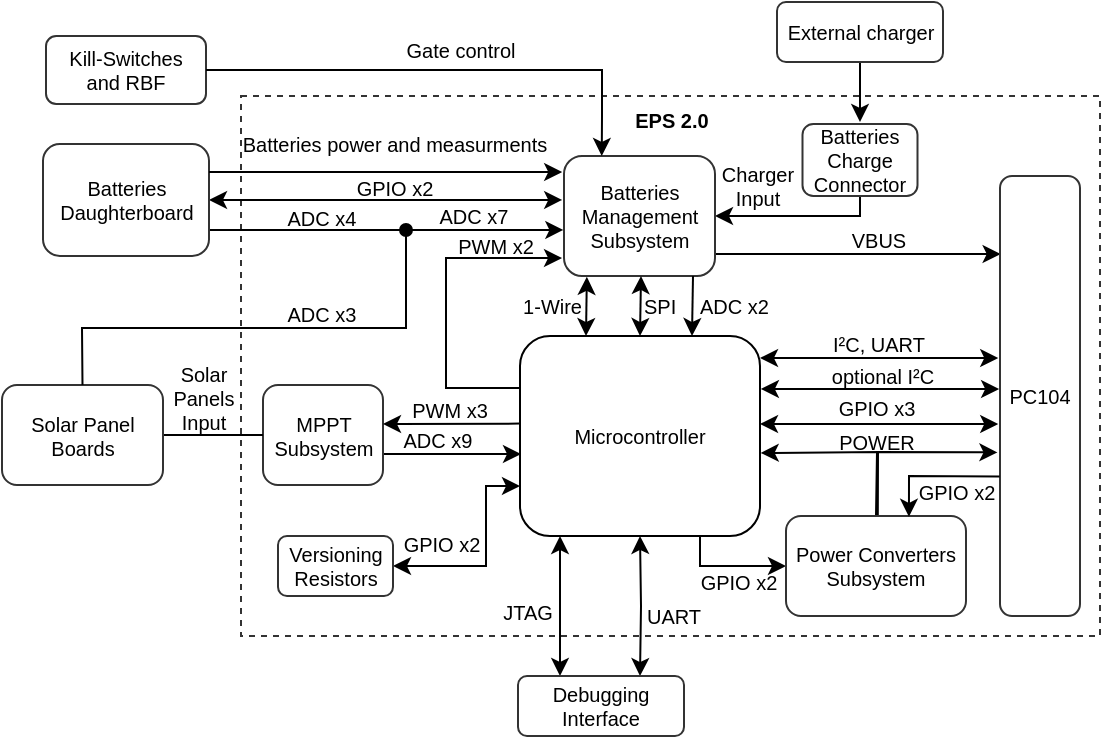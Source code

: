 <mxfile version="14.3.0" type="device"><diagram id="VgbWtvlUU714JyuE21Zw" name="Page-1"><mxGraphModel dx="1504" dy="377" grid="1" gridSize="10" guides="1" tooltips="1" connect="1" arrows="1" fold="1" page="1" pageScale="1" pageWidth="827" pageHeight="1169" math="0" shadow="0"><root><mxCell id="0"/><mxCell id="1" parent="0"/><mxCell id="7uVq3pc8eS2o6aUukl6U-1" value="EPS 2.0" style="rounded=0;whiteSpace=wrap;html=1;dashed=1;strokeColor=#333333;strokeWidth=1;fillColor=none;fontSize=10;verticalAlign=top;horizontal=1;fontStyle=1" parent="1" vertex="1"><mxGeometry x="-232.5" y="700" width="429.5" height="270" as="geometry"/></mxCell><mxCell id="7uVq3pc8eS2o6aUukl6U-2" value="" style="endArrow=classic;html=1;entryX=-0.032;entryY=0.61;entryDx=0;entryDy=0;entryPerimeter=0;rounded=0;exitX=0.5;exitY=0;exitDx=0;exitDy=0;" parent="1" source="7uVq3pc8eS2o6aUukl6U-11" edge="1"><mxGeometry width="50" height="50" relative="1" as="geometry"><mxPoint x="85" y="912" as="sourcePoint"/><mxPoint x="145.72" y="878.2" as="targetPoint"/><Array as="points"><mxPoint x="85.5" y="878"/></Array></mxGeometry></mxCell><mxCell id="7uVq3pc8eS2o6aUukl6U-3" value="" style="endArrow=classic;html=1;entryX=1.003;entryY=0.565;entryDx=0;entryDy=0;entryPerimeter=0;rounded=0;exitX=0.51;exitY=-0.004;exitDx=0;exitDy=0;exitPerimeter=0;" parent="1" source="7uVq3pc8eS2o6aUukl6U-11" edge="1"><mxGeometry width="50" height="50" relative="1" as="geometry"><mxPoint x="85.5" y="912" as="sourcePoint"/><mxPoint x="27.36" y="878.5" as="targetPoint"/><Array as="points"><mxPoint x="86" y="878"/></Array></mxGeometry></mxCell><mxCell id="7uVq3pc8eS2o6aUukl6U-4" style="edgeStyle=orthogonalEdgeStyle;rounded=0;orthogonalLoop=1;jettySize=auto;html=1;exitX=1;exitY=0.5;exitDx=0;exitDy=0;startArrow=classic;startFill=1;endArrow=classic;endFill=1;fontSize=10;entryX=-0.022;entryY=0.591;entryDx=0;entryDy=0;entryPerimeter=0;" parent="1" edge="1"><mxGeometry relative="1" as="geometry"><mxPoint x="146.12" y="864.02" as="targetPoint"/><mxPoint x="27" y="864" as="sourcePoint"/></mxGeometry></mxCell><mxCell id="7uVq3pc8eS2o6aUukl6U-5" style="edgeStyle=orthogonalEdgeStyle;rounded=0;orthogonalLoop=1;jettySize=auto;html=1;exitX=0.75;exitY=1;exitDx=0;exitDy=0;entryX=0;entryY=0.5;entryDx=0;entryDy=0;startArrow=none;startFill=0;endArrow=classic;endFill=1;fontSize=10;" parent="1" source="7uVq3pc8eS2o6aUukl6U-8" target="7uVq3pc8eS2o6aUukl6U-11" edge="1"><mxGeometry relative="1" as="geometry"><Array as="points"><mxPoint x="-3" y="935"/></Array></mxGeometry></mxCell><mxCell id="7uVq3pc8eS2o6aUukl6U-6" style="edgeStyle=orthogonalEdgeStyle;rounded=0;orthogonalLoop=1;jettySize=auto;html=1;exitX=0;exitY=0.75;exitDx=0;exitDy=0;entryX=1;entryY=0.5;entryDx=0;entryDy=0;startArrow=classic;startFill=1;endArrow=classic;endFill=1;strokeColor=#000000;fontColor=#000000;" parent="1" source="7uVq3pc8eS2o6aUukl6U-8" target="7uVq3pc8eS2o6aUukl6U-57" edge="1"><mxGeometry relative="1" as="geometry"><Array as="points"><mxPoint x="-110" y="895"/><mxPoint x="-110" y="935"/></Array></mxGeometry></mxCell><mxCell id="7uVq3pc8eS2o6aUukl6U-7" style="edgeStyle=orthogonalEdgeStyle;rounded=0;orthogonalLoop=1;jettySize=auto;html=1;exitX=0;exitY=0.25;exitDx=0;exitDy=0;entryX=-0.013;entryY=0.834;entryDx=0;entryDy=0;entryPerimeter=0;startArrow=none;startFill=0;endArrow=classic;endFill=1;strokeColor=#000000;fontSize=10;fontColor=#000000;" parent="1" edge="1"><mxGeometry relative="1" as="geometry"><mxPoint x="-93" y="846" as="sourcePoint"/><mxPoint x="-71.981" y="781.04" as="targetPoint"/><Array as="points"><mxPoint x="-130" y="846"/><mxPoint x="-130" y="781"/></Array></mxGeometry></mxCell><mxCell id="7uVq3pc8eS2o6aUukl6U-8" value="Microcontroller" style="rounded=1;whiteSpace=wrap;html=1;strokeWidth=1;fillColor=none;fontSize=10;glass=0;shadow=0;sketch=0;" parent="1" vertex="1"><mxGeometry x="-93" y="820" width="120" height="100" as="geometry"/></mxCell><mxCell id="7uVq3pc8eS2o6aUukl6U-9" style="edgeStyle=orthogonalEdgeStyle;rounded=0;orthogonalLoop=1;jettySize=auto;html=1;startArrow=none;startFill=0;endArrow=classic;endFill=1;fontSize=10;exitX=1;exitY=0.75;exitDx=0;exitDy=0;" parent="1" source="7uVq3pc8eS2o6aUukl6U-10" edge="1"><mxGeometry relative="1" as="geometry"><mxPoint x="-92.5" y="879" as="targetPoint"/><Array as="points"><mxPoint x="-92.5" y="879"/></Array><mxPoint x="-256.5" y="887" as="sourcePoint"/></mxGeometry></mxCell><mxCell id="7uVq3pc8eS2o6aUukl6U-10" value="MPPT Subsystem" style="rounded=1;whiteSpace=wrap;html=1;strokeColor=#333333;strokeWidth=1;fillColor=none;fontSize=10;" parent="1" vertex="1"><mxGeometry x="-221.5" y="844.5" width="60" height="50" as="geometry"/></mxCell><mxCell id="7uVq3pc8eS2o6aUukl6U-11" value="Power Converters Subsystem" style="rounded=1;whiteSpace=wrap;html=1;strokeColor=#333333;strokeWidth=1;fontSize=10;fillColor=none;" parent="1" vertex="1"><mxGeometry x="40" y="910" width="90" height="50" as="geometry"/></mxCell><mxCell id="7uVq3pc8eS2o6aUukl6U-12" style="edgeStyle=orthogonalEdgeStyle;rounded=0;orthogonalLoop=1;jettySize=auto;html=1;exitX=1;exitY=0.5;exitDx=0;exitDy=0;startArrow=none;startFill=0;endArrow=classic;endFill=1;fontColor=#FF0000;entryX=0.008;entryY=0.091;entryDx=0;entryDy=0;entryPerimeter=0;" parent="1" edge="1"><mxGeometry relative="1" as="geometry"><Array as="points"/><mxPoint x="4.5" y="779" as="sourcePoint"/><mxPoint x="147.32" y="779.02" as="targetPoint"/></mxGeometry></mxCell><mxCell id="7uVq3pc8eS2o6aUukl6U-13" style="edgeStyle=orthogonalEdgeStyle;rounded=0;orthogonalLoop=1;jettySize=auto;html=1;startArrow=classic;startFill=1;endArrow=none;endFill=0;strokeColor=#000000;fontColor=#000000;" parent="1" edge="1"><mxGeometry relative="1" as="geometry"><mxPoint x="77" y="683" as="targetPoint"/><mxPoint x="77" y="713" as="sourcePoint"/></mxGeometry></mxCell><mxCell id="7uVq3pc8eS2o6aUukl6U-14" style="edgeStyle=orthogonalEdgeStyle;rounded=0;orthogonalLoop=1;jettySize=auto;html=1;exitX=1;exitY=0.5;exitDx=0;exitDy=0;entryX=0.5;entryY=1;entryDx=0;entryDy=0;startArrow=classic;startFill=1;endArrow=none;endFill=0;strokeColor=#000000;fontColor=#000000;" parent="1" source="7uVq3pc8eS2o6aUukl6U-15" target="7uVq3pc8eS2o6aUukl6U-56" edge="1"><mxGeometry relative="1" as="geometry"><Array as="points"><mxPoint x="77" y="760"/></Array></mxGeometry></mxCell><mxCell id="7uVq3pc8eS2o6aUukl6U-15" value="Batteries Management&lt;br&gt;Subsystem" style="rounded=1;whiteSpace=wrap;html=1;strokeColor=#333333;strokeWidth=1;fillColor=none;fontSize=10;" parent="1" vertex="1"><mxGeometry x="-71" y="730" width="75.5" height="60" as="geometry"/></mxCell><mxCell id="7uVq3pc8eS2o6aUukl6U-16" style="edgeStyle=orthogonalEdgeStyle;rounded=0;orthogonalLoop=1;jettySize=auto;html=1;exitX=0.5;exitY=0;exitDx=0;exitDy=0;entryX=0.5;entryY=1;entryDx=0;entryDy=0;startArrow=classic;startFill=1;endArrow=classic;endFill=1;fontSize=10;" parent="1" target="7uVq3pc8eS2o6aUukl6U-8" edge="1"><mxGeometry relative="1" as="geometry"><mxPoint x="-33" y="990.0" as="sourcePoint"/></mxGeometry></mxCell><mxCell id="7uVq3pc8eS2o6aUukl6U-17" style="edgeStyle=orthogonalEdgeStyle;rounded=0;orthogonalLoop=1;jettySize=auto;html=1;exitX=1;exitY=0.5;exitDx=0;exitDy=0;entryX=0;entryY=0.5;entryDx=0;entryDy=0;endArrow=none;endFill=0;" parent="1" source="7uVq3pc8eS2o6aUukl6U-18" target="7uVq3pc8eS2o6aUukl6U-10" edge="1"><mxGeometry relative="1" as="geometry"/></mxCell><mxCell id="7uVq3pc8eS2o6aUukl6U-18" value="Solar Panel Boards" style="rounded=1;whiteSpace=wrap;html=1;strokeColor=#333333;strokeWidth=1;fillColor=none;fontSize=10;" parent="1" vertex="1"><mxGeometry x="-352" y="844.5" width="80.5" height="50" as="geometry"/></mxCell><mxCell id="7uVq3pc8eS2o6aUukl6U-19" value="PC104" style="rounded=1;whiteSpace=wrap;html=1;strokeColor=#333333;strokeWidth=1;fillColor=none;fontSize=10;" parent="1" vertex="1"><mxGeometry x="147" y="740" width="40" height="220" as="geometry"/></mxCell><mxCell id="7uVq3pc8eS2o6aUukl6U-20" value="Kill-Switches &lt;br&gt;and RBF" style="rounded=1;whiteSpace=wrap;html=1;strokeColor=#333333;strokeWidth=1;fillColor=none;fontSize=10;" parent="1" vertex="1"><mxGeometry x="-330" y="670" width="80" height="34" as="geometry"/></mxCell><mxCell id="7uVq3pc8eS2o6aUukl6U-21" value="UART" style="text;html=1;strokeColor=none;fillColor=none;align=center;verticalAlign=middle;whiteSpace=wrap;rounded=0;shadow=0;glass=0;sketch=0;fontSize=10;" parent="1" vertex="1"><mxGeometry x="-29" y="952" width="26" height="15" as="geometry"/></mxCell><mxCell id="7uVq3pc8eS2o6aUukl6U-22" value="JTAG" style="text;html=1;strokeColor=none;fillColor=none;align=center;verticalAlign=middle;whiteSpace=wrap;rounded=0;shadow=0;glass=0;sketch=0;fontSize=10;" parent="1" vertex="1"><mxGeometry x="-104" y="950" width="30" height="15" as="geometry"/></mxCell><mxCell id="7uVq3pc8eS2o6aUukl6U-23" value="ADC x9" style="text;html=1;strokeColor=none;fillColor=none;align=center;verticalAlign=middle;whiteSpace=wrap;rounded=0;shadow=0;glass=0;sketch=0;fontSize=10;" parent="1" vertex="1"><mxGeometry x="-159.5" y="864" width="50" height="15" as="geometry"/></mxCell><mxCell id="7uVq3pc8eS2o6aUukl6U-24" value="PWM x3" style="text;html=1;strokeColor=none;fillColor=none;align=center;verticalAlign=middle;whiteSpace=wrap;rounded=0;shadow=0;glass=0;sketch=0;fontSize=10;" parent="1" vertex="1"><mxGeometry x="-150" y="849" width="44" height="15" as="geometry"/></mxCell><mxCell id="7uVq3pc8eS2o6aUukl6U-25" value="ADC x7" style="text;html=1;strokeColor=none;fillColor=none;align=center;verticalAlign=middle;whiteSpace=wrap;rounded=0;shadow=0;glass=0;sketch=0;fontSize=10;" parent="1" vertex="1"><mxGeometry x="-138" y="752.5" width="44" height="15" as="geometry"/></mxCell><mxCell id="7uVq3pc8eS2o6aUukl6U-26" value="PWM x2" style="text;html=1;strokeColor=none;fillColor=none;align=center;verticalAlign=middle;whiteSpace=wrap;rounded=0;shadow=0;glass=0;sketch=0;fontSize=10;" parent="1" vertex="1"><mxGeometry x="-127.5" y="770" width="44" height="10" as="geometry"/></mxCell><mxCell id="7uVq3pc8eS2o6aUukl6U-27" value="ADC x2" style="text;html=1;strokeColor=none;fillColor=none;align=left;verticalAlign=middle;whiteSpace=wrap;rounded=0;shadow=0;glass=0;sketch=0;fontSize=10;" parent="1" vertex="1"><mxGeometry x="-5.5" y="795" width="45.5" height="20" as="geometry"/></mxCell><mxCell id="7uVq3pc8eS2o6aUukl6U-28" value="1-Wire" style="text;html=1;strokeColor=none;fillColor=none;align=right;verticalAlign=middle;whiteSpace=wrap;rounded=0;shadow=0;glass=0;sketch=0;fontSize=10;" parent="1" vertex="1"><mxGeometry x="-103.25" y="800" width="43.25" height="10" as="geometry"/></mxCell><mxCell id="7uVq3pc8eS2o6aUukl6U-29" style="edgeStyle=orthogonalEdgeStyle;rounded=0;orthogonalLoop=1;jettySize=auto;html=1;entryX=0.5;entryY=0;entryDx=0;entryDy=0;startArrow=classic;startFill=1;endArrow=classic;endFill=1;fontSize=10;" parent="1" target="7uVq3pc8eS2o6aUukl6U-8" edge="1"><mxGeometry relative="1" as="geometry"><mxPoint x="-32.5" y="790.0" as="sourcePoint"/><mxPoint x="-29" y="820.0" as="targetPoint"/></mxGeometry></mxCell><mxCell id="7uVq3pc8eS2o6aUukl6U-30" value="SPI" style="text;html=1;strokeColor=none;fillColor=none;align=left;verticalAlign=middle;whiteSpace=wrap;rounded=0;shadow=0;glass=0;sketch=0;fontSize=10;" parent="1" vertex="1"><mxGeometry x="-33" y="800" width="23.5" height="10" as="geometry"/></mxCell><mxCell id="7uVq3pc8eS2o6aUukl6U-31" style="edgeStyle=orthogonalEdgeStyle;rounded=0;orthogonalLoop=1;jettySize=auto;html=1;exitX=0.25;exitY=0;exitDx=0;exitDy=0;startArrow=classic;startFill=1;endArrow=classic;endFill=1;fontSize=10;entryX=0.297;entryY=1.008;entryDx=0;entryDy=0;entryPerimeter=0;" parent="1" edge="1"><mxGeometry relative="1" as="geometry"><mxPoint x="-60" y="820.0" as="sourcePoint"/><mxPoint x="-59.577" y="790.4" as="targetPoint"/></mxGeometry></mxCell><mxCell id="7uVq3pc8eS2o6aUukl6U-32" style="edgeStyle=orthogonalEdgeStyle;rounded=0;orthogonalLoop=1;jettySize=auto;html=1;exitX=1;exitY=0.5;exitDx=0;exitDy=0;startArrow=classic;startFill=1;endArrow=classic;endFill=1;fontSize=10;entryX=-0.022;entryY=0.591;entryDx=0;entryDy=0;entryPerimeter=0;" parent="1" edge="1"><mxGeometry relative="1" as="geometry"><mxPoint x="146.12" y="831.02" as="targetPoint"/><mxPoint x="27" y="831" as="sourcePoint"/></mxGeometry></mxCell><mxCell id="7uVq3pc8eS2o6aUukl6U-33" value="GPIO x2" style="text;html=1;strokeColor=none;fillColor=none;align=center;verticalAlign=middle;whiteSpace=wrap;rounded=0;shadow=0;glass=0;sketch=0;fontSize=10;" parent="1" vertex="1"><mxGeometry x="-7" y="935" width="47" height="15" as="geometry"/></mxCell><mxCell id="7uVq3pc8eS2o6aUukl6U-34" value="I²C, UART" style="text;html=1;strokeColor=none;fillColor=none;align=center;verticalAlign=middle;whiteSpace=wrap;rounded=0;shadow=0;glass=0;sketch=0;fontSize=10;" parent="1" vertex="1"><mxGeometry x="53" y="816" width="67" height="15" as="geometry"/></mxCell><mxCell id="7uVq3pc8eS2o6aUukl6U-35" value="GPIO x3" style="text;html=1;strokeColor=none;fillColor=none;align=center;verticalAlign=middle;whiteSpace=wrap;rounded=0;shadow=0;glass=0;sketch=0;fontSize=10;" parent="1" vertex="1"><mxGeometry x="51.5" y="848.5" width="67" height="15" as="geometry"/></mxCell><mxCell id="7uVq3pc8eS2o6aUukl6U-36" value="" style="endArrow=classic;html=1;fontSize=10;exitX=-0.004;exitY=0.683;exitDx=0;exitDy=0;exitPerimeter=0;rounded=0;entryX=0.683;entryY=0.008;entryDx=0;entryDy=0;fontColor=#FF0000;entryPerimeter=0;" parent="1" source="7uVq3pc8eS2o6aUukl6U-19" target="7uVq3pc8eS2o6aUukl6U-11" edge="1"><mxGeometry width="50" height="50" relative="1" as="geometry"><mxPoint x="27" y="1040" as="sourcePoint"/><mxPoint x="77" y="990" as="targetPoint"/><Array as="points"><mxPoint x="101.5" y="890"/></Array></mxGeometry></mxCell><mxCell id="7uVq3pc8eS2o6aUukl6U-37" value="GPIO x2" style="text;html=1;strokeColor=none;fillColor=none;align=center;verticalAlign=middle;whiteSpace=wrap;rounded=0;shadow=0;glass=0;sketch=0;fontSize=10;" parent="1" vertex="1"><mxGeometry x="103.5" y="890" width="43" height="15" as="geometry"/></mxCell><mxCell id="7uVq3pc8eS2o6aUukl6U-38" value="POWER" style="text;html=1;strokeColor=none;fillColor=none;align=center;verticalAlign=middle;whiteSpace=wrap;rounded=0;shadow=0;glass=0;sketch=0;fontSize=10;" parent="1" vertex="1"><mxGeometry x="63.5" y="869" width="43" height="8" as="geometry"/></mxCell><mxCell id="7uVq3pc8eS2o6aUukl6U-39" style="edgeStyle=orthogonalEdgeStyle;rounded=0;orthogonalLoop=1;jettySize=auto;html=1;exitX=1;exitY=0.5;exitDx=0;exitDy=0;startArrow=classic;startFill=1;endArrow=classic;endFill=1;fontSize=10;entryX=-0.022;entryY=0.591;entryDx=0;entryDy=0;entryPerimeter=0;" parent="1" edge="1"><mxGeometry relative="1" as="geometry"><mxPoint x="146.56" y="846.52" as="targetPoint"/><mxPoint x="27.44" y="846.5" as="sourcePoint"/></mxGeometry></mxCell><mxCell id="7uVq3pc8eS2o6aUukl6U-40" value="optional I²C" style="text;html=1;fillColor=none;align=center;verticalAlign=middle;whiteSpace=wrap;rounded=0;shadow=0;glass=0;sketch=0;fontSize=10;" parent="1" vertex="1"><mxGeometry x="55" y="832.5" width="67" height="15" as="geometry"/></mxCell><mxCell id="7uVq3pc8eS2o6aUukl6U-41" value="Solar Panels&lt;br&gt;Input" style="text;html=1;strokeColor=none;fillColor=none;align=center;verticalAlign=middle;whiteSpace=wrap;rounded=0;shadow=0;glass=0;sketch=0;fontSize=10;" parent="1" vertex="1"><mxGeometry x="-271.5" y="833.25" width="40" height="34.5" as="geometry"/></mxCell><mxCell id="7uVq3pc8eS2o6aUukl6U-42" style="edgeStyle=orthogonalEdgeStyle;rounded=0;orthogonalLoop=1;jettySize=auto;html=1;exitX=0.5;exitY=0;exitDx=0;exitDy=0;entryX=0.5;entryY=1;entryDx=0;entryDy=0;startArrow=classic;startFill=1;endArrow=classic;endFill=1;fontSize=10;" parent="1" edge="1"><mxGeometry relative="1" as="geometry"><mxPoint x="-73" y="990.0" as="sourcePoint"/><mxPoint x="-73" y="920.0" as="targetPoint"/></mxGeometry></mxCell><mxCell id="7uVq3pc8eS2o6aUukl6U-43" style="edgeStyle=orthogonalEdgeStyle;rounded=0;orthogonalLoop=1;jettySize=auto;html=1;exitX=1;exitY=0.25;exitDx=0;exitDy=0;entryX=-0.012;entryY=0.583;entryDx=0;entryDy=0;entryPerimeter=0;startArrow=classic;startFill=1;" parent="1" edge="1"><mxGeometry relative="1" as="geometry"><mxPoint x="-248.5" y="752" as="sourcePoint"/><mxPoint x="-71.906" y="751.98" as="targetPoint"/></mxGeometry></mxCell><mxCell id="7uVq3pc8eS2o6aUukl6U-44" value="Batteries Daughterboard" style="rounded=1;whiteSpace=wrap;html=1;strokeColor=#333333;strokeWidth=1;fillColor=none;fontSize=10;" parent="1" vertex="1"><mxGeometry x="-331.5" y="724" width="83" height="56" as="geometry"/></mxCell><mxCell id="7uVq3pc8eS2o6aUukl6U-45" value="Debugging Interface" style="rounded=1;whiteSpace=wrap;html=1;strokeColor=#333333;strokeWidth=1;fillColor=none;fontSize=10;" parent="1" vertex="1"><mxGeometry x="-94" y="990" width="83" height="30" as="geometry"/></mxCell><mxCell id="7uVq3pc8eS2o6aUukl6U-46" value="" style="endArrow=classic;html=1;entryX=1;entryY=0.25;entryDx=0;entryDy=0;exitX=0;exitY=0.478;exitDx=0;exitDy=0;exitPerimeter=0;" parent="1" edge="1"><mxGeometry width="50" height="50" relative="1" as="geometry"><mxPoint x="-93" y="863.8" as="sourcePoint"/><mxPoint x="-161.5" y="864" as="targetPoint"/></mxGeometry></mxCell><mxCell id="7uVq3pc8eS2o6aUukl6U-47" style="edgeStyle=orthogonalEdgeStyle;rounded=0;orthogonalLoop=1;jettySize=auto;html=1;entryX=0.5;entryY=0;entryDx=0;entryDy=0;startArrow=none;startFill=0;endArrow=classic;endFill=1;fontSize=10;" parent="1" edge="1"><mxGeometry relative="1" as="geometry"><mxPoint x="-6.5" y="790.0" as="sourcePoint"/><mxPoint x="-7" y="820.0" as="targetPoint"/></mxGeometry></mxCell><mxCell id="7uVq3pc8eS2o6aUukl6U-48" value="" style="endArrow=classic;startArrow=none;html=1;strokeColor=#000000;exitX=1;exitY=0.5;exitDx=0;exitDy=0;entryX=0.25;entryY=0;entryDx=0;entryDy=0;startFill=0;rounded=0;" parent="1" source="7uVq3pc8eS2o6aUukl6U-20" target="7uVq3pc8eS2o6aUukl6U-15" edge="1"><mxGeometry width="50" height="50" relative="1" as="geometry"><mxPoint x="-251.58" y="750.9" as="sourcePoint"/><mxPoint x="-74.005" y="750" as="targetPoint"/><Array as="points"><mxPoint x="-52" y="687"/><mxPoint x="-52" y="710"/></Array></mxGeometry></mxCell><mxCell id="7uVq3pc8eS2o6aUukl6U-49" value="" style="endArrow=none;html=1;fontColor=#FF0000;entryX=0.5;entryY=0;entryDx=0;entryDy=0;rounded=0;endFill=0;startArrow=oval;startFill=1;" parent="1" target="7uVq3pc8eS2o6aUukl6U-18" edge="1"><mxGeometry width="50" height="50" relative="1" as="geometry"><mxPoint x="-150" y="767" as="sourcePoint"/><mxPoint x="-311.75" y="841.5" as="targetPoint"/><Array as="points"><mxPoint x="-150" y="816"/><mxPoint x="-312" y="816"/></Array></mxGeometry></mxCell><mxCell id="7uVq3pc8eS2o6aUukl6U-50" value="ADC x4" style="text;html=1;strokeColor=none;fillColor=none;align=center;verticalAlign=middle;whiteSpace=wrap;rounded=0;shadow=0;glass=0;sketch=0;fontSize=10;" parent="1" vertex="1"><mxGeometry x="-214" y="753" width="44" height="15" as="geometry"/></mxCell><mxCell id="7uVq3pc8eS2o6aUukl6U-51" value="ADC x3" style="text;html=1;strokeColor=none;fillColor=none;align=center;verticalAlign=middle;whiteSpace=wrap;rounded=0;shadow=0;glass=0;sketch=0;fontSize=10;" parent="1" vertex="1"><mxGeometry x="-214" y="801" width="44" height="15" as="geometry"/></mxCell><mxCell id="7uVq3pc8eS2o6aUukl6U-52" value="" style="endArrow=classic;startArrow=none;html=1;entryX=0.009;entryY=0.833;entryDx=0;entryDy=0;entryPerimeter=0;startFill=0;" parent="1" edge="1"><mxGeometry width="50" height="50" relative="1" as="geometry"><mxPoint x="-248" y="767" as="sourcePoint"/><mxPoint x="-71.32" y="766.98" as="targetPoint"/></mxGeometry></mxCell><mxCell id="7uVq3pc8eS2o6aUukl6U-53" value="VBUS" style="text;html=1;strokeColor=none;fillColor=none;align=center;verticalAlign=middle;whiteSpace=wrap;rounded=0;shadow=0;glass=0;sketch=0;fontSize=10;" parent="1" vertex="1"><mxGeometry x="65" y="767" width="43" height="10" as="geometry"/></mxCell><mxCell id="7uVq3pc8eS2o6aUukl6U-54" value="Gate control" style="text;html=1;strokeColor=none;fillColor=none;align=center;verticalAlign=middle;whiteSpace=wrap;rounded=0;fontColor=#000000;fontSize=10;" parent="1" vertex="1"><mxGeometry x="-161.5" y="671" width="77" height="12" as="geometry"/></mxCell><mxCell id="7uVq3pc8eS2o6aUukl6U-55" value="External charger" style="rounded=1;whiteSpace=wrap;html=1;strokeColor=#333333;strokeWidth=1;fillColor=none;fontSize=10;" parent="1" vertex="1"><mxGeometry x="35.5" y="653" width="83" height="30" as="geometry"/></mxCell><mxCell id="7uVq3pc8eS2o6aUukl6U-56" value="Batteries&lt;br&gt;Charge Connector" style="rounded=1;whiteSpace=wrap;html=1;strokeColor=#333333;strokeWidth=1;fillColor=none;fontSize=10;" parent="1" vertex="1"><mxGeometry x="48.25" y="714" width="57.5" height="36" as="geometry"/></mxCell><mxCell id="7uVq3pc8eS2o6aUukl6U-57" value="Versioning Resistors" style="rounded=1;whiteSpace=wrap;html=1;strokeColor=#333333;strokeWidth=1;fillColor=none;fontSize=10;" parent="1" vertex="1"><mxGeometry x="-214" y="920" width="57.5" height="30" as="geometry"/></mxCell><mxCell id="7uVq3pc8eS2o6aUukl6U-58" value="GPIO x2" style="text;html=1;strokeColor=none;fillColor=none;align=center;verticalAlign=middle;whiteSpace=wrap;rounded=0;shadow=0;glass=0;sketch=0;fontSize=10;" parent="1" vertex="1"><mxGeometry x="-154.5" y="916" width="44" height="15" as="geometry"/></mxCell><mxCell id="7uVq3pc8eS2o6aUukl6U-59" value="GPIO x2" style="text;html=1;strokeColor=none;fillColor=none;align=center;verticalAlign=middle;whiteSpace=wrap;rounded=0;shadow=0;glass=0;sketch=0;fontSize=10;" parent="1" vertex="1"><mxGeometry x="-180.5" y="742.5" width="49" height="7.5" as="geometry"/></mxCell><mxCell id="7uVq3pc8eS2o6aUukl6U-60" style="edgeStyle=orthogonalEdgeStyle;rounded=0;orthogonalLoop=1;jettySize=auto;html=1;exitX=1;exitY=0.25;exitDx=0;exitDy=0;entryX=-0.012;entryY=0.583;entryDx=0;entryDy=0;entryPerimeter=0;startArrow=none;startFill=0;" parent="1" edge="1"><mxGeometry relative="1" as="geometry"><mxPoint x="-248.5" y="738.02" as="sourcePoint"/><mxPoint x="-71.906" y="738" as="targetPoint"/></mxGeometry></mxCell><mxCell id="7uVq3pc8eS2o6aUukl6U-61" value="Batteries power and measurments" style="text;html=1;strokeColor=none;fillColor=none;align=center;verticalAlign=middle;whiteSpace=wrap;rounded=0;shadow=0;glass=0;sketch=0;fontSize=10;" parent="1" vertex="1"><mxGeometry x="-234.5" y="718" width="157" height="12" as="geometry"/></mxCell><mxCell id="7uVq3pc8eS2o6aUukl6U-62" value="Charger Input" style="text;html=1;strokeColor=none;fillColor=none;align=center;verticalAlign=middle;whiteSpace=wrap;rounded=0;shadow=0;glass=0;sketch=0;fontSize=10;" parent="1" vertex="1"><mxGeometry x="2" y="732" width="48" height="26" as="geometry"/></mxCell></root></mxGraphModel></diagram></mxfile>